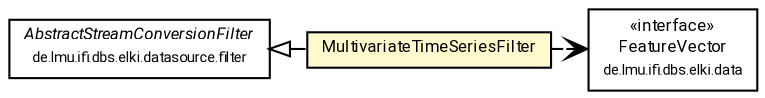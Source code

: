 #!/usr/local/bin/dot
#
# Class diagram 
# Generated by UMLGraph version R5_7_2-60-g0e99a6 (http://www.spinellis.gr/umlgraph/)
#

digraph G {
	graph [fontnames="svg"]
	edge [fontname="Roboto",fontsize=7,labelfontname="Roboto",labelfontsize=7,color="black"];
	node [fontname="Roboto",fontcolor="black",fontsize=8,shape=plaintext,margin=0,width=0,height=0];
	nodesep=0.15;
	ranksep=0.25;
	rankdir=LR;
	// de.lmu.ifi.dbs.elki.data.FeatureVector<D>
	c7207160 [label=<<table title="de.lmu.ifi.dbs.elki.data.FeatureVector" border="0" cellborder="1" cellspacing="0" cellpadding="2" href="../../../data/FeatureVector.html" target="_parent">
		<tr><td><table border="0" cellspacing="0" cellpadding="1">
		<tr><td align="center" balign="center"> &#171;interface&#187; </td></tr>
		<tr><td align="center" balign="center"> <font face="Roboto">FeatureVector</font> </td></tr>
		<tr><td align="center" balign="center"> <font face="Roboto" point-size="7.0">de.lmu.ifi.dbs.elki.data</font> </td></tr>
		</table></td></tr>
		</table>>, URL="../../../data/FeatureVector.html"];
	// de.lmu.ifi.dbs.elki.datasource.filter.AbstractStreamConversionFilter<I, O>
	c7208697 [label=<<table title="de.lmu.ifi.dbs.elki.datasource.filter.AbstractStreamConversionFilter" border="0" cellborder="1" cellspacing="0" cellpadding="2" href="../AbstractStreamConversionFilter.html" target="_parent">
		<tr><td><table border="0" cellspacing="0" cellpadding="1">
		<tr><td align="center" balign="center"> <font face="Roboto"><i>AbstractStreamConversionFilter</i></font> </td></tr>
		<tr><td align="center" balign="center"> <font face="Roboto" point-size="7.0">de.lmu.ifi.dbs.elki.datasource.filter</font> </td></tr>
		</table></td></tr>
		</table>>, URL="../AbstractStreamConversionFilter.html"];
	// de.lmu.ifi.dbs.elki.datasource.filter.typeconversions.MultivariateTimeSeriesFilter<V extends de.lmu.ifi.dbs.elki.data.FeatureVector<?>>
	c7208718 [label=<<table title="de.lmu.ifi.dbs.elki.datasource.filter.typeconversions.MultivariateTimeSeriesFilter" border="0" cellborder="1" cellspacing="0" cellpadding="2" bgcolor="lemonChiffon" href="MultivariateTimeSeriesFilter.html" target="_parent">
		<tr><td><table border="0" cellspacing="0" cellpadding="1">
		<tr><td align="center" balign="center"> <font face="Roboto">MultivariateTimeSeriesFilter</font> </td></tr>
		</table></td></tr>
		</table>>, URL="MultivariateTimeSeriesFilter.html"];
	// de.lmu.ifi.dbs.elki.datasource.filter.typeconversions.MultivariateTimeSeriesFilter<V extends de.lmu.ifi.dbs.elki.data.FeatureVector<?>> extends de.lmu.ifi.dbs.elki.datasource.filter.AbstractStreamConversionFilter<I, O>
	c7208697 -> c7208718 [arrowtail=empty,dir=back,weight=10];
	// de.lmu.ifi.dbs.elki.datasource.filter.typeconversions.MultivariateTimeSeriesFilter<V extends de.lmu.ifi.dbs.elki.data.FeatureVector<?>> depend de.lmu.ifi.dbs.elki.data.FeatureVector<D>
	c7208718 -> c7207160 [arrowhead=open,style=dashed,weight=0];
}

